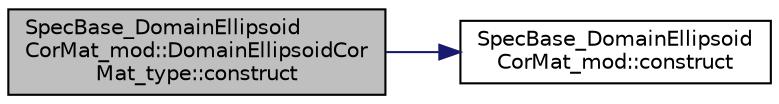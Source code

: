 digraph "SpecBase_DomainEllipsoidCorMat_mod::DomainEllipsoidCorMat_type::construct"
{
 // LATEX_PDF_SIZE
  edge [fontname="Helvetica",fontsize="10",labelfontname="Helvetica",labelfontsize="10"];
  node [fontname="Helvetica",fontsize="10",shape=record];
  rankdir="LR";
  Node1 [label="SpecBase_DomainEllipsoid\lCorMat_mod::DomainEllipsoidCor\lMat_type::construct",height=0.2,width=0.4,color="black", fillcolor="grey75", style="filled", fontcolor="black",tooltip=" "];
  Node1 -> Node2 [color="midnightblue",fontsize="10",style="solid",fontname="Helvetica"];
  Node2 [label="SpecBase_DomainEllipsoid\lCorMat_mod::construct",height=0.2,width=0.4,color="black", fillcolor="white", style="filled",URL="$namespaceSpecBase__DomainEllipsoidCorMat__mod.html#ad9759771e2637a158c485593d2d70859",tooltip=" "];
}
